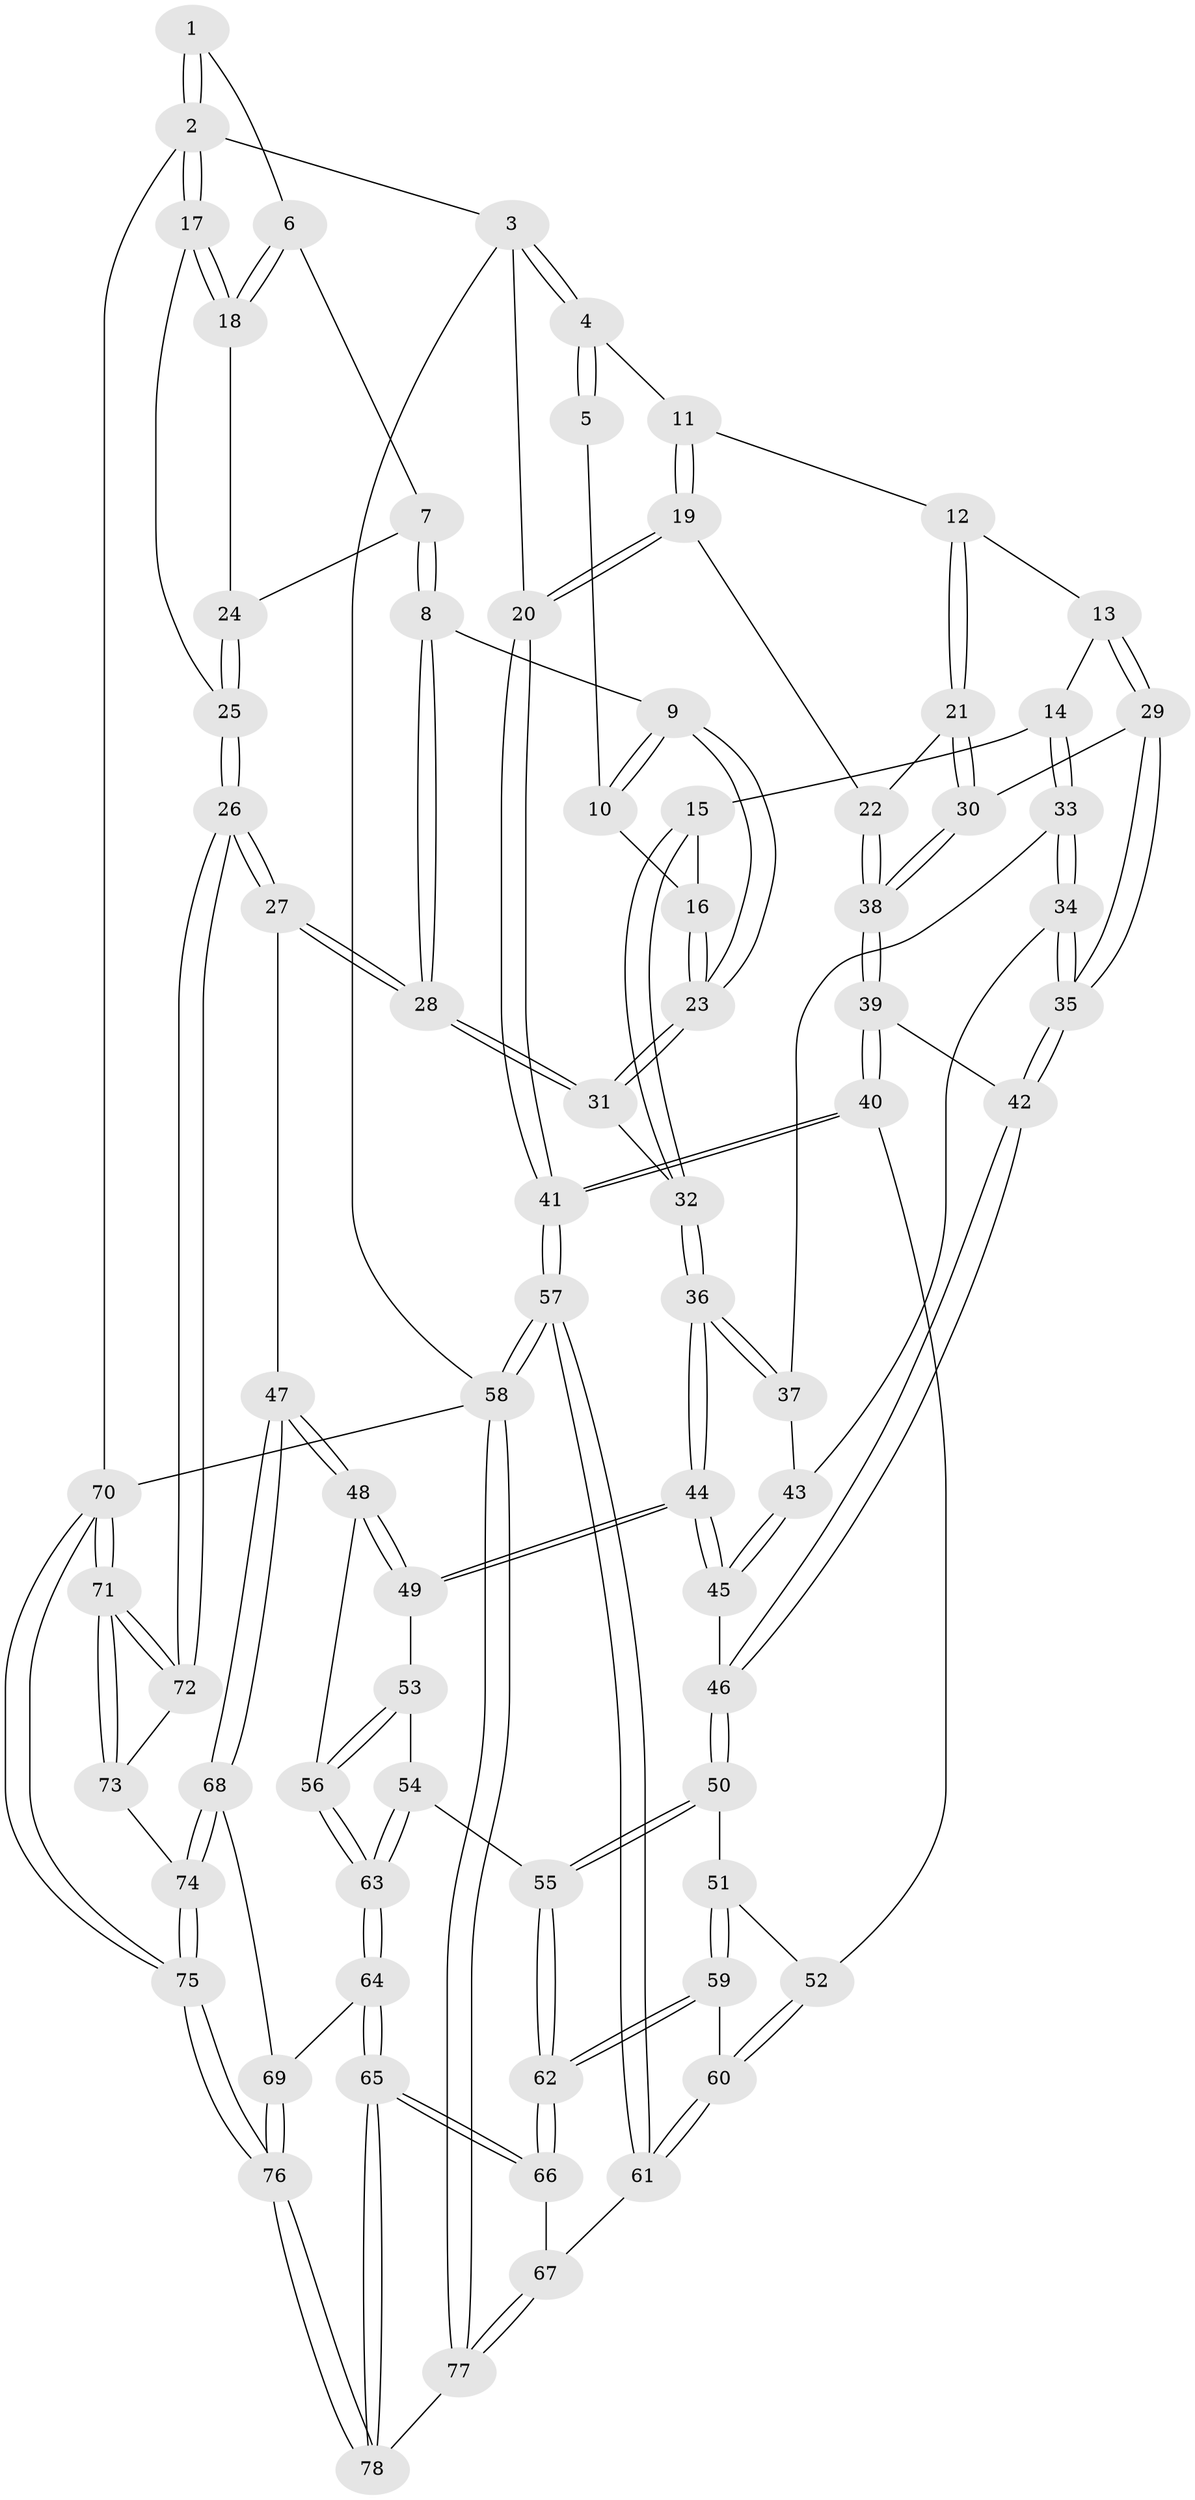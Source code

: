 // Generated by graph-tools (version 1.1) at 2025/27/03/09/25 03:27:15]
// undirected, 78 vertices, 192 edges
graph export_dot {
graph [start="1"]
  node [color=gray90,style=filled];
  1 [pos="+0.8614149338483208+0"];
  2 [pos="+1+0"];
  3 [pos="+0+0"];
  4 [pos="+0.11211082488919613+0"];
  5 [pos="+0.6110265092718898+0"];
  6 [pos="+0.8570143203614348+0.09637423119729614"];
  7 [pos="+0.8521033334198173+0.13755473189587322"];
  8 [pos="+0.8209693101168724+0.17257915307355434"];
  9 [pos="+0.7418623469293621+0.2064520155986322"];
  10 [pos="+0.6086715502053369+0"];
  11 [pos="+0.17713622621596867+0"];
  12 [pos="+0.24370146569002413+0.07694001018953298"];
  13 [pos="+0.39518065189759116+0.1749844226487153"];
  14 [pos="+0.5131398127277832+0.1598750247745222"];
  15 [pos="+0.5359394160618364+0.14628902485333664"];
  16 [pos="+0.5551395025754461+0.11827770799579977"];
  17 [pos="+1+0.25487601934066373"];
  18 [pos="+1+0.2395022138762556"];
  19 [pos="+0.0922049647230021+0.2476120878799488"];
  20 [pos="+0+0.4404005092206374"];
  21 [pos="+0.24236548385741724+0.22716432792259883"];
  22 [pos="+0.1446313102475529+0.2687372810622562"];
  23 [pos="+0.7233408895465732+0.22042602812253334"];
  24 [pos="+0.8637979581973764+0.14870783188387668"];
  25 [pos="+1+0.505461402815536"];
  26 [pos="+1+0.55678821653196"];
  27 [pos="+0.9875469774249882+0.5678598926620377"];
  28 [pos="+0.8606694034794116+0.4543049629438741"];
  29 [pos="+0.37538918044633135+0.27159555762532256"];
  30 [pos="+0.25246149681144125+0.26024996965160935"];
  31 [pos="+0.6883000076036848+0.3580080044329187"];
  32 [pos="+0.6420137168806311+0.36270160123986067"];
  33 [pos="+0.5014464216514097+0.21787649131887746"];
  34 [pos="+0.3979635593619906+0.3299625786852921"];
  35 [pos="+0.3908049567446073+0.32922895448110623"];
  36 [pos="+0.6034172637211473+0.3860780362323589"];
  37 [pos="+0.5005308165451445+0.3281512213177398"];
  38 [pos="+0.2313509724405167+0.3973556367581951"];
  39 [pos="+0.23437628820033138+0.4396495311275249"];
  40 [pos="+0.1050528840172148+0.5374626094072752"];
  41 [pos="+0+0.5357746104631929"];
  42 [pos="+0.28963505367421655+0.4352883773198751"];
  43 [pos="+0.43180241277911846+0.3394429624695945"];
  44 [pos="+0.5463858576126598+0.48633332344067964"];
  45 [pos="+0.48820834419768955+0.4840573726768812"];
  46 [pos="+0.4095058789708604+0.5042034131790042"];
  47 [pos="+0.8719684895575257+0.6455708622784275"];
  48 [pos="+0.8081237549385389+0.6449043559864075"];
  49 [pos="+0.5842485957950098+0.5683683752856711"];
  50 [pos="+0.3946237971846939+0.6700167205404054"];
  51 [pos="+0.2245762863682182+0.6149437602396893"];
  52 [pos="+0.1500540346653644+0.5831991753957684"];
  53 [pos="+0.5469039363276806+0.6180752951483328"];
  54 [pos="+0.4130801634955169+0.6825636299003295"];
  55 [pos="+0.4010563828182521+0.6789208603719904"];
  56 [pos="+0.585387764499095+0.7624328799521686"];
  57 [pos="+0+0.8936503075875508"];
  58 [pos="+0+1"];
  59 [pos="+0.2998097626978578+0.767665409289789"];
  60 [pos="+0.205191306663239+0.7626143945354401"];
  61 [pos="+0.17090521179044338+0.8754770745613534"];
  62 [pos="+0.33342778957112645+0.7763628579714636"];
  63 [pos="+0.5356526736363518+0.8322362847576642"];
  64 [pos="+0.5367399344647185+0.8939306078042727"];
  65 [pos="+0.5182950540616471+0.9246898986337106"];
  66 [pos="+0.3363982198126602+0.8404934058052367"];
  67 [pos="+0.2349483478387406+0.9182587467313514"];
  68 [pos="+0.8121470774280362+0.8114211204582742"];
  69 [pos="+0.7499498245233444+0.8716019461022625"];
  70 [pos="+1+1"];
  71 [pos="+1+0.8217103951112326"];
  72 [pos="+1+0.5683849055323976"];
  73 [pos="+0.9295513782039246+0.9489866271506308"];
  74 [pos="+0.9042639622234634+0.9675616897764905"];
  75 [pos="+0.9084679428763589+1"];
  76 [pos="+0.7604791641909326+1"];
  77 [pos="+0.32663528961808286+1"];
  78 [pos="+0.4889024733911601+1"];
  1 -- 2;
  1 -- 2;
  1 -- 6;
  2 -- 3;
  2 -- 17;
  2 -- 17;
  2 -- 70;
  3 -- 4;
  3 -- 4;
  3 -- 20;
  3 -- 58;
  4 -- 5;
  4 -- 5;
  4 -- 11;
  5 -- 10;
  6 -- 7;
  6 -- 18;
  6 -- 18;
  7 -- 8;
  7 -- 8;
  7 -- 24;
  8 -- 9;
  8 -- 28;
  8 -- 28;
  9 -- 10;
  9 -- 10;
  9 -- 23;
  9 -- 23;
  10 -- 16;
  11 -- 12;
  11 -- 19;
  11 -- 19;
  12 -- 13;
  12 -- 21;
  12 -- 21;
  13 -- 14;
  13 -- 29;
  13 -- 29;
  14 -- 15;
  14 -- 33;
  14 -- 33;
  15 -- 16;
  15 -- 32;
  15 -- 32;
  16 -- 23;
  16 -- 23;
  17 -- 18;
  17 -- 18;
  17 -- 25;
  18 -- 24;
  19 -- 20;
  19 -- 20;
  19 -- 22;
  20 -- 41;
  20 -- 41;
  21 -- 22;
  21 -- 30;
  21 -- 30;
  22 -- 38;
  22 -- 38;
  23 -- 31;
  23 -- 31;
  24 -- 25;
  24 -- 25;
  25 -- 26;
  25 -- 26;
  26 -- 27;
  26 -- 27;
  26 -- 72;
  26 -- 72;
  27 -- 28;
  27 -- 28;
  27 -- 47;
  28 -- 31;
  28 -- 31;
  29 -- 30;
  29 -- 35;
  29 -- 35;
  30 -- 38;
  30 -- 38;
  31 -- 32;
  32 -- 36;
  32 -- 36;
  33 -- 34;
  33 -- 34;
  33 -- 37;
  34 -- 35;
  34 -- 35;
  34 -- 43;
  35 -- 42;
  35 -- 42;
  36 -- 37;
  36 -- 37;
  36 -- 44;
  36 -- 44;
  37 -- 43;
  38 -- 39;
  38 -- 39;
  39 -- 40;
  39 -- 40;
  39 -- 42;
  40 -- 41;
  40 -- 41;
  40 -- 52;
  41 -- 57;
  41 -- 57;
  42 -- 46;
  42 -- 46;
  43 -- 45;
  43 -- 45;
  44 -- 45;
  44 -- 45;
  44 -- 49;
  44 -- 49;
  45 -- 46;
  46 -- 50;
  46 -- 50;
  47 -- 48;
  47 -- 48;
  47 -- 68;
  47 -- 68;
  48 -- 49;
  48 -- 49;
  48 -- 56;
  49 -- 53;
  50 -- 51;
  50 -- 55;
  50 -- 55;
  51 -- 52;
  51 -- 59;
  51 -- 59;
  52 -- 60;
  52 -- 60;
  53 -- 54;
  53 -- 56;
  53 -- 56;
  54 -- 55;
  54 -- 63;
  54 -- 63;
  55 -- 62;
  55 -- 62;
  56 -- 63;
  56 -- 63;
  57 -- 58;
  57 -- 58;
  57 -- 61;
  57 -- 61;
  58 -- 77;
  58 -- 77;
  58 -- 70;
  59 -- 60;
  59 -- 62;
  59 -- 62;
  60 -- 61;
  60 -- 61;
  61 -- 67;
  62 -- 66;
  62 -- 66;
  63 -- 64;
  63 -- 64;
  64 -- 65;
  64 -- 65;
  64 -- 69;
  65 -- 66;
  65 -- 66;
  65 -- 78;
  65 -- 78;
  66 -- 67;
  67 -- 77;
  67 -- 77;
  68 -- 69;
  68 -- 74;
  68 -- 74;
  69 -- 76;
  69 -- 76;
  70 -- 71;
  70 -- 71;
  70 -- 75;
  70 -- 75;
  71 -- 72;
  71 -- 72;
  71 -- 73;
  71 -- 73;
  72 -- 73;
  73 -- 74;
  74 -- 75;
  74 -- 75;
  75 -- 76;
  75 -- 76;
  76 -- 78;
  76 -- 78;
  77 -- 78;
}
